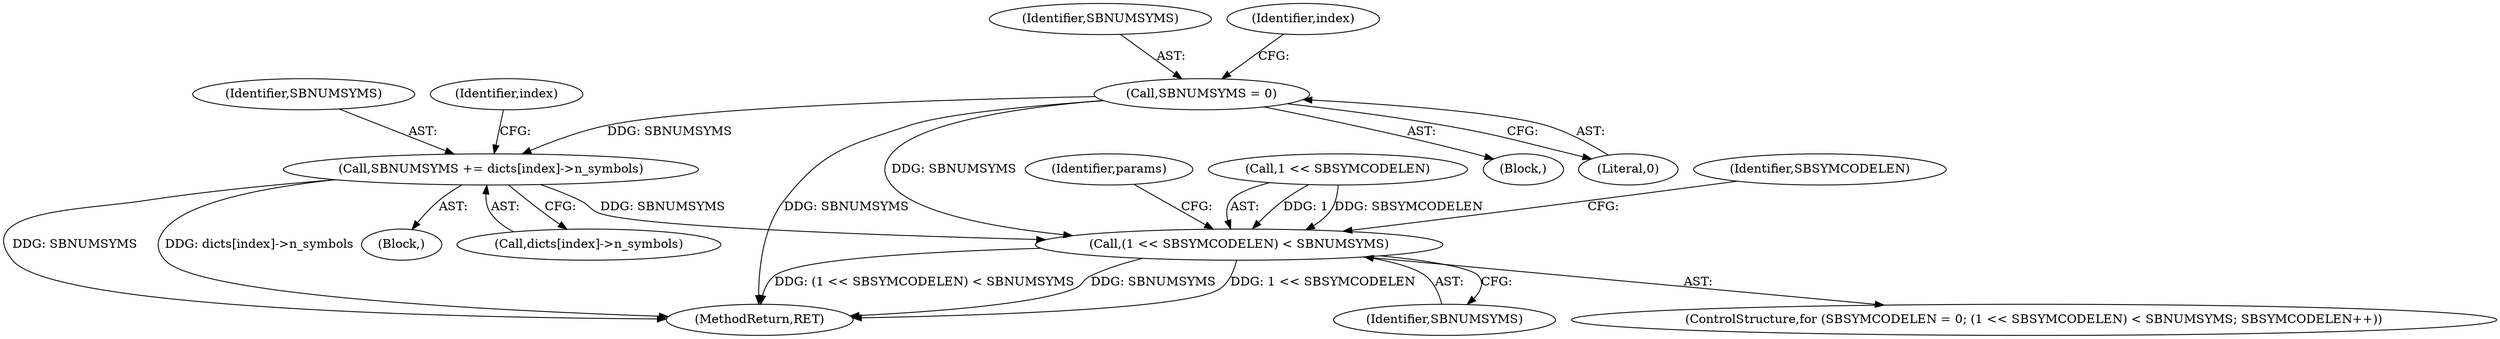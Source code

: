 digraph "0_ghostscript_e698d5c11d27212aa1098bc5b1673a3378563092_19@array" {
"1001393" [label="(Call,SBNUMSYMS += dicts[index]->n_symbols)"];
"1001380" [label="(Call,SBNUMSYMS = 0)"];
"1001463" [label="(Call,(1 << SBSYMCODELEN) < SBNUMSYMS)"];
"1001381" [label="(Identifier,SBNUMSYMS)"];
"1001393" [label="(Call,SBNUMSYMS += dicts[index]->n_symbols)"];
"1001376" [label="(Block,)"];
"1001392" [label="(Block,)"];
"1001382" [label="(Literal,0)"];
"1001385" [label="(Identifier,index)"];
"1001467" [label="(Identifier,SBNUMSYMS)"];
"1001463" [label="(Call,(1 << SBSYMCODELEN) < SBNUMSYMS)"];
"1001395" [label="(Call,dicts[index]->n_symbols)"];
"1001394" [label="(Identifier,SBNUMSYMS)"];
"1001391" [label="(Identifier,index)"];
"1001380" [label="(Call,SBNUMSYMS = 0)"];
"1001459" [label="(ControlStructure,for (SBSYMCODELEN = 0; (1 << SBSYMCODELEN) < SBNUMSYMS; SBSYMCODELEN++))"];
"1001473" [label="(Identifier,params)"];
"1001768" [label="(MethodReturn,RET)"];
"1001464" [label="(Call,1 << SBSYMCODELEN)"];
"1001469" [label="(Identifier,SBSYMCODELEN)"];
"1001393" -> "1001392"  [label="AST: "];
"1001393" -> "1001395"  [label="CFG: "];
"1001394" -> "1001393"  [label="AST: "];
"1001395" -> "1001393"  [label="AST: "];
"1001391" -> "1001393"  [label="CFG: "];
"1001393" -> "1001768"  [label="DDG: SBNUMSYMS"];
"1001393" -> "1001768"  [label="DDG: dicts[index]->n_symbols"];
"1001380" -> "1001393"  [label="DDG: SBNUMSYMS"];
"1001393" -> "1001463"  [label="DDG: SBNUMSYMS"];
"1001380" -> "1001376"  [label="AST: "];
"1001380" -> "1001382"  [label="CFG: "];
"1001381" -> "1001380"  [label="AST: "];
"1001382" -> "1001380"  [label="AST: "];
"1001385" -> "1001380"  [label="CFG: "];
"1001380" -> "1001768"  [label="DDG: SBNUMSYMS"];
"1001380" -> "1001463"  [label="DDG: SBNUMSYMS"];
"1001463" -> "1001459"  [label="AST: "];
"1001463" -> "1001467"  [label="CFG: "];
"1001464" -> "1001463"  [label="AST: "];
"1001467" -> "1001463"  [label="AST: "];
"1001469" -> "1001463"  [label="CFG: "];
"1001473" -> "1001463"  [label="CFG: "];
"1001463" -> "1001768"  [label="DDG: 1 << SBSYMCODELEN"];
"1001463" -> "1001768"  [label="DDG: (1 << SBSYMCODELEN) < SBNUMSYMS"];
"1001463" -> "1001768"  [label="DDG: SBNUMSYMS"];
"1001464" -> "1001463"  [label="DDG: 1"];
"1001464" -> "1001463"  [label="DDG: SBSYMCODELEN"];
}
